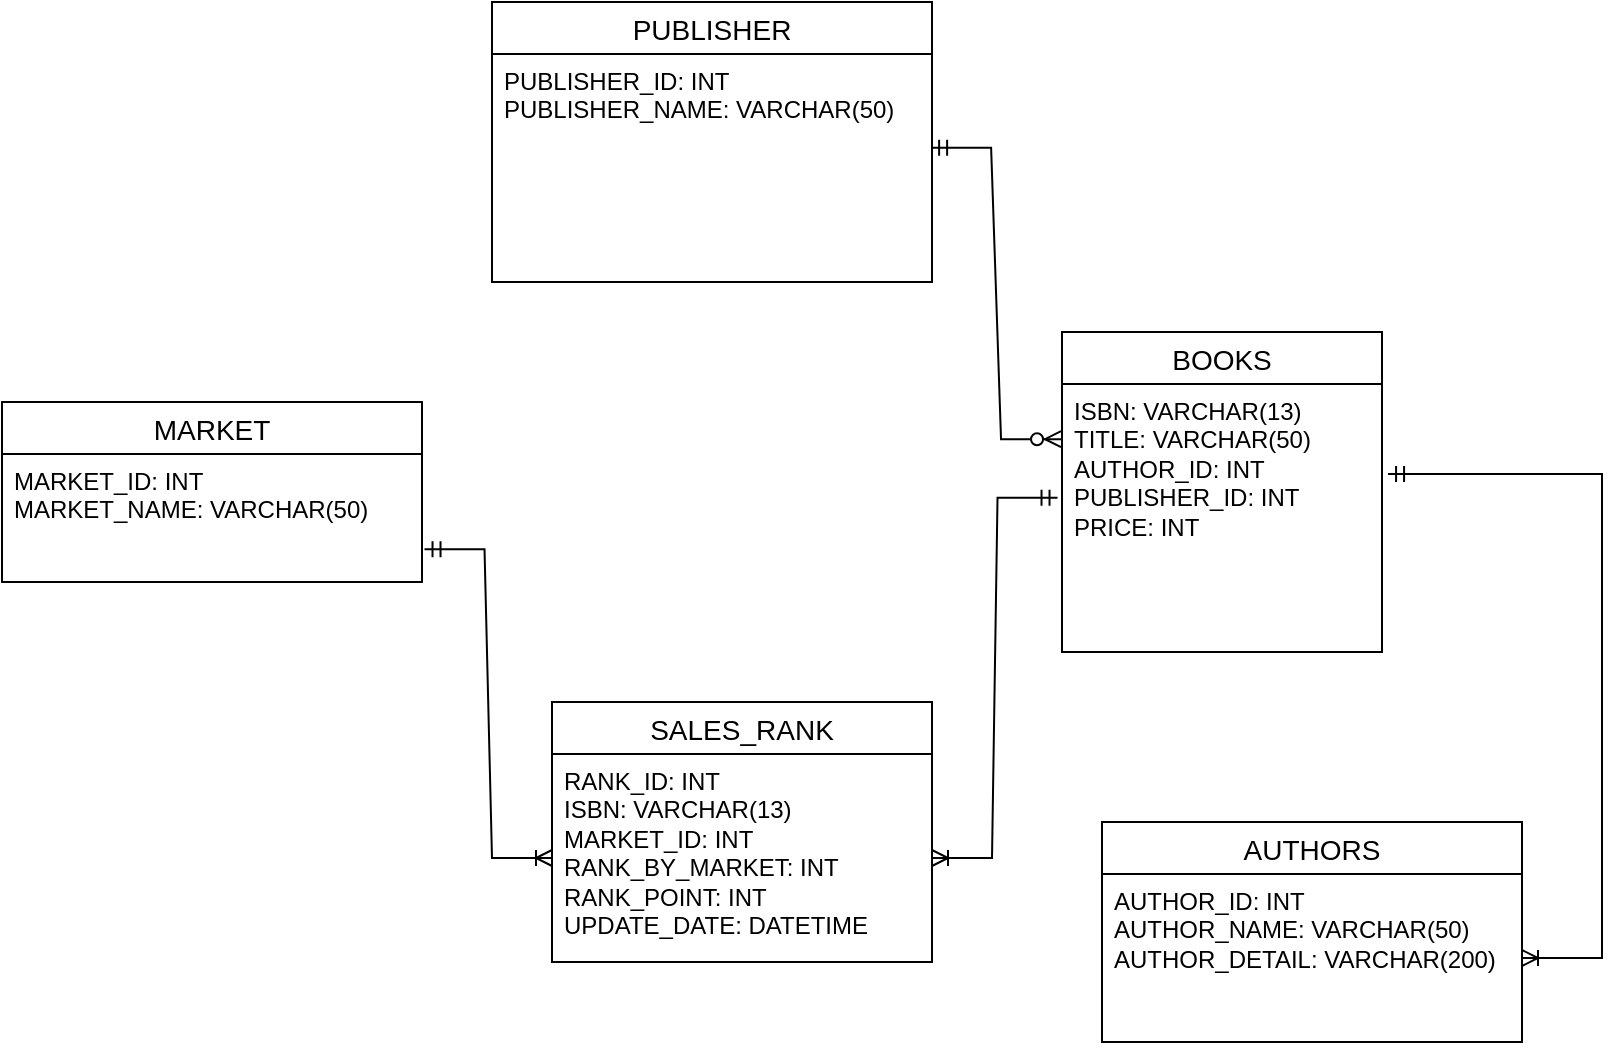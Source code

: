 <mxfile version="23.1.7" type="google">
  <diagram id="R2lEEEUBdFMjLlhIrx00" name="Page-1">
    <mxGraphModel grid="1" page="1" gridSize="10" guides="1" tooltips="1" connect="1" arrows="1" fold="1" pageScale="1" pageWidth="850" pageHeight="1100" math="0" shadow="0" extFonts="Permanent Marker^https://fonts.googleapis.com/css?family=Permanent+Marker">
      <root>
        <mxCell id="0" />
        <mxCell id="1" parent="0" />
        <mxCell id="mALQML_e7b65MymtvW4y-107" value="MARKET" style="swimlane;fontStyle=0;childLayout=stackLayout;horizontal=1;startSize=26;horizontalStack=0;resizeParent=1;resizeParentMax=0;resizeLast=0;collapsible=1;marginBottom=0;align=center;fontSize=14;" vertex="1" parent="1">
          <mxGeometry x="10" y="310" width="210" height="90" as="geometry" />
        </mxCell>
        <mxCell id="mALQML_e7b65MymtvW4y-109" value="MARKET_ID: INT&lt;br&gt;MARKET_NAME: VARCHAR(50)" style="text;strokeColor=none;fillColor=none;spacingLeft=4;spacingRight=4;overflow=hidden;rotatable=0;points=[[0,0.5],[1,0.5]];portConstraint=eastwest;fontSize=12;whiteSpace=wrap;html=1;" vertex="1" parent="mALQML_e7b65MymtvW4y-107">
          <mxGeometry y="26" width="210" height="64" as="geometry" />
        </mxCell>
        <mxCell id="mALQML_e7b65MymtvW4y-111" value="PUBLISHER" style="swimlane;fontStyle=0;childLayout=stackLayout;horizontal=1;startSize=26;horizontalStack=0;resizeParent=1;resizeParentMax=0;resizeLast=0;collapsible=1;marginBottom=0;align=center;fontSize=14;" vertex="1" parent="1">
          <mxGeometry x="255" y="110" width="220" height="140" as="geometry" />
        </mxCell>
        <mxCell id="mALQML_e7b65MymtvW4y-112" value="PUBLISHER_ID: INT&lt;br&gt;PUBLISHER_NAME: VARCHAR(50)" style="text;strokeColor=none;fillColor=none;spacingLeft=4;spacingRight=4;overflow=hidden;rotatable=0;points=[[0,0.5],[1,0.5]];portConstraint=eastwest;fontSize=12;whiteSpace=wrap;html=1;" vertex="1" parent="mALQML_e7b65MymtvW4y-111">
          <mxGeometry y="26" width="220" height="114" as="geometry" />
        </mxCell>
        <mxCell id="mALQML_e7b65MymtvW4y-115" value="SALES_RANK" style="swimlane;fontStyle=0;childLayout=stackLayout;horizontal=1;startSize=26;horizontalStack=0;resizeParent=1;resizeParentMax=0;resizeLast=0;collapsible=1;marginBottom=0;align=center;fontSize=14;" vertex="1" parent="1">
          <mxGeometry x="285" y="460" width="190" height="130" as="geometry" />
        </mxCell>
        <mxCell id="mALQML_e7b65MymtvW4y-116" value="RANK_ID: INT&lt;br&gt;ISBN: VARCHAR(13)&lt;br&gt;MARKET_ID: INT&lt;br&gt;RANK_BY_MARKET: INT&lt;br&gt;RANK_POINT: INT&lt;br&gt;UPDATE_DATE: DATETIME" style="text;strokeColor=none;fillColor=none;spacingLeft=4;spacingRight=4;overflow=hidden;rotatable=0;points=[[0,0.5],[1,0.5]];portConstraint=eastwest;fontSize=12;whiteSpace=wrap;html=1;" vertex="1" parent="mALQML_e7b65MymtvW4y-115">
          <mxGeometry y="26" width="190" height="104" as="geometry" />
        </mxCell>
        <mxCell id="mALQML_e7b65MymtvW4y-119" value="BOOKS" style="swimlane;fontStyle=0;childLayout=stackLayout;horizontal=1;startSize=26;horizontalStack=0;resizeParent=1;resizeParentMax=0;resizeLast=0;collapsible=1;marginBottom=0;align=center;fontSize=14;" vertex="1" parent="1">
          <mxGeometry x="540" y="275" width="160" height="160" as="geometry" />
        </mxCell>
        <mxCell id="mALQML_e7b65MymtvW4y-120" value="ISBN: VARCHAR(13)&lt;div&gt;TITLE: VARCHAR(50)&lt;/div&gt;&lt;div&gt;AUTHOR_ID: INT&lt;/div&gt;&lt;div&gt;PUBLISHER_ID: INT&lt;/div&gt;&lt;div&gt;PRICE: INT&lt;/div&gt;" style="text;strokeColor=none;fillColor=none;spacingLeft=4;spacingRight=4;overflow=hidden;rotatable=0;points=[[0,0.5],[1,0.5]];portConstraint=eastwest;fontSize=12;whiteSpace=wrap;html=1;" vertex="1" parent="mALQML_e7b65MymtvW4y-119">
          <mxGeometry y="26" width="160" height="134" as="geometry" />
        </mxCell>
        <mxCell id="mALQML_e7b65MymtvW4y-123" value="AUTHORS" style="swimlane;fontStyle=0;childLayout=stackLayout;horizontal=1;startSize=26;horizontalStack=0;resizeParent=1;resizeParentMax=0;resizeLast=0;collapsible=1;marginBottom=0;align=center;fontSize=14;" vertex="1" parent="1">
          <mxGeometry x="560" y="520" width="210" height="110" as="geometry" />
        </mxCell>
        <mxCell id="mALQML_e7b65MymtvW4y-124" value="AUTHOR_ID: INT&lt;br&gt;AUTHOR_NAME: VARCHAR(50)&lt;div&gt;AUTHOR_DETAIL: VARCHAR(200)&lt;/div&gt;" style="text;strokeColor=none;fillColor=none;spacingLeft=4;spacingRight=4;overflow=hidden;rotatable=0;points=[[0,0.5],[1,0.5]];portConstraint=eastwest;fontSize=12;whiteSpace=wrap;html=1;" vertex="1" parent="mALQML_e7b65MymtvW4y-123">
          <mxGeometry y="26" width="210" height="84" as="geometry" />
        </mxCell>
        <mxCell id="mALQML_e7b65MymtvW4y-130" value="" style="edgeStyle=entityRelationEdgeStyle;fontSize=12;html=1;endArrow=ERoneToMany;startArrow=ERmandOne;rounded=0;exitX=1.006;exitY=0.745;exitDx=0;exitDy=0;exitPerimeter=0;entryX=0;entryY=0.5;entryDx=0;entryDy=0;" edge="1" parent="1" source="mALQML_e7b65MymtvW4y-109" target="mALQML_e7b65MymtvW4y-116">
          <mxGeometry width="100" height="100" relative="1" as="geometry">
            <mxPoint x="460" y="520" as="sourcePoint" />
            <mxPoint x="560" y="420" as="targetPoint" />
          </mxGeometry>
        </mxCell>
        <mxCell id="mALQML_e7b65MymtvW4y-131" value="" style="edgeStyle=entityRelationEdgeStyle;fontSize=12;html=1;endArrow=ERzeroToMany;startArrow=ERmandOne;rounded=0;entryX=-0.003;entryY=0.206;entryDx=0;entryDy=0;entryPerimeter=0;exitX=0.998;exitY=0.411;exitDx=0;exitDy=0;exitPerimeter=0;" edge="1" parent="1" source="mALQML_e7b65MymtvW4y-112" target="mALQML_e7b65MymtvW4y-120">
          <mxGeometry width="100" height="100" relative="1" as="geometry">
            <mxPoint x="460" y="520" as="sourcePoint" />
            <mxPoint x="560" y="420" as="targetPoint" />
          </mxGeometry>
        </mxCell>
        <mxCell id="mALQML_e7b65MymtvW4y-132" value="" style="edgeStyle=entityRelationEdgeStyle;fontSize=12;html=1;endArrow=ERoneToMany;startArrow=ERmandOne;rounded=0;entryX=1;entryY=0.5;entryDx=0;entryDy=0;exitX=-0.014;exitY=0.424;exitDx=0;exitDy=0;exitPerimeter=0;" edge="1" parent="1" source="mALQML_e7b65MymtvW4y-120" target="mALQML_e7b65MymtvW4y-116">
          <mxGeometry width="100" height="100" relative="1" as="geometry">
            <mxPoint x="630" y="300" as="sourcePoint" />
            <mxPoint x="560" y="420" as="targetPoint" />
          </mxGeometry>
        </mxCell>
        <mxCell id="_przw2jOM8xvnyCFOc0H-1" value="" style="edgeStyle=orthogonalEdgeStyle;fontSize=12;html=1;endArrow=ERoneToMany;startArrow=ERmandOne;rounded=0;exitX=1.019;exitY=0.336;exitDx=0;exitDy=0;exitPerimeter=0;entryX=1;entryY=0.5;entryDx=0;entryDy=0;" edge="1" parent="1" source="mALQML_e7b65MymtvW4y-120" target="mALQML_e7b65MymtvW4y-124">
          <mxGeometry width="100" height="100" relative="1" as="geometry">
            <mxPoint x="470" y="720" as="sourcePoint" />
            <mxPoint x="830" y="460" as="targetPoint" />
            <Array as="points">
              <mxPoint x="810" y="346" />
              <mxPoint x="810" y="588" />
            </Array>
          </mxGeometry>
        </mxCell>
      </root>
    </mxGraphModel>
  </diagram>
</mxfile>
